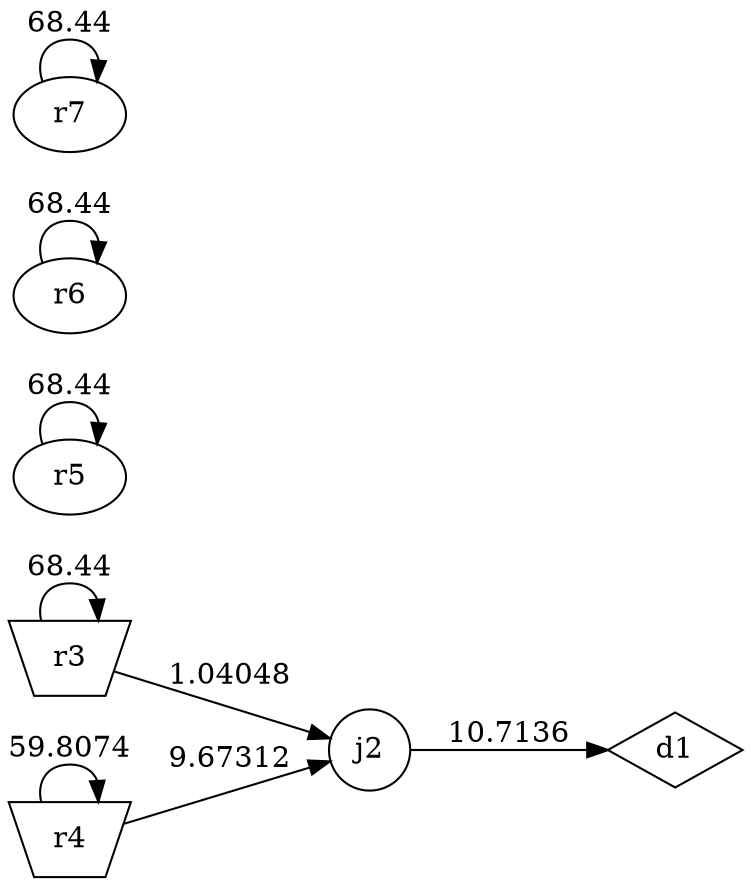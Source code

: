 digraph G {rankdir="LR";
	j2->d1 [label="10.7136"] j2 [shape="circle"] d1 [shape="diamond"]
	r3->r3 [label="68.44"]
	r4->r4 [label="59.8074"]
	r5->r5 [label="68.44"]
	r6->r6 [label="68.44"]
	r7->r7 [label="68.44"]
	r3->j2 [label="1.04048"] r3 [shape="invtrapezium"]
	r4->j2 [label="9.67312"] r4 [shape="invtrapezium"]
}

